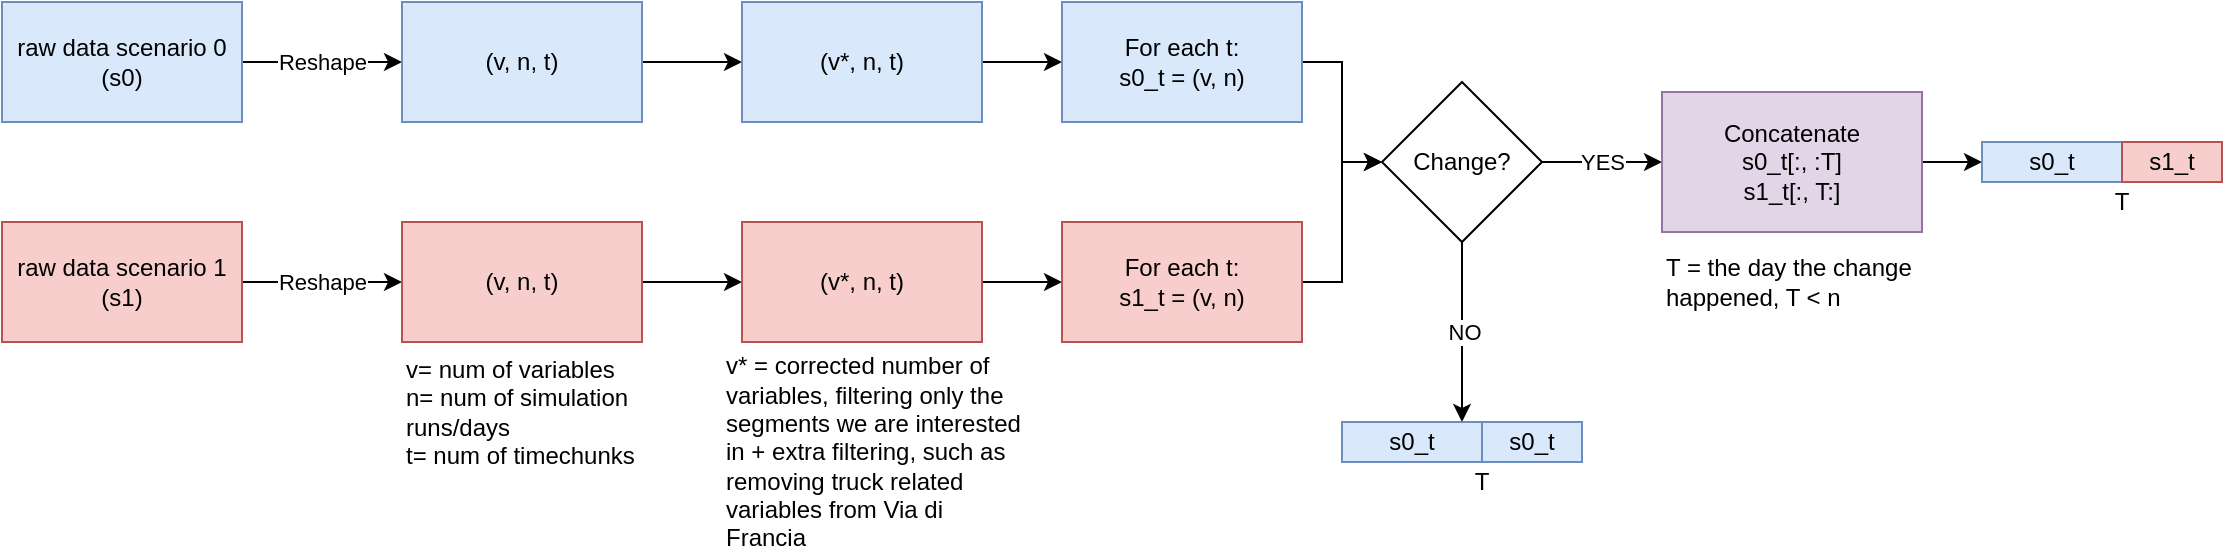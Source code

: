 <mxfile version="26.0.10">
  <diagram name="Page-1" id="EATrVy1hBsk_Wb-rNg2T">
    <mxGraphModel dx="1158" dy="784" grid="1" gridSize="10" guides="1" tooltips="1" connect="1" arrows="1" fold="1" page="1" pageScale="1" pageWidth="850" pageHeight="1100" math="0" shadow="0">
      <root>
        <mxCell id="0" />
        <mxCell id="1" parent="0" />
        <mxCell id="LFpNbYzianmv_HbRzkOO-3" value="Reshape" style="edgeStyle=orthogonalEdgeStyle;rounded=0;orthogonalLoop=1;jettySize=auto;html=1;" edge="1" parent="1" source="LFpNbYzianmv_HbRzkOO-1" target="LFpNbYzianmv_HbRzkOO-2">
          <mxGeometry relative="1" as="geometry" />
        </mxCell>
        <mxCell id="LFpNbYzianmv_HbRzkOO-1" value="raw data scenario 0 (s0)" style="rounded=0;whiteSpace=wrap;html=1;fillColor=#dae8fc;strokeColor=#6c8ebf;" vertex="1" parent="1">
          <mxGeometry x="200" y="250" width="120" height="60" as="geometry" />
        </mxCell>
        <mxCell id="LFpNbYzianmv_HbRzkOO-5" value="" style="edgeStyle=orthogonalEdgeStyle;rounded=0;orthogonalLoop=1;jettySize=auto;html=1;" edge="1" parent="1" source="LFpNbYzianmv_HbRzkOO-2" target="LFpNbYzianmv_HbRzkOO-4">
          <mxGeometry relative="1" as="geometry" />
        </mxCell>
        <mxCell id="LFpNbYzianmv_HbRzkOO-2" value="(v, n, t)" style="rounded=0;whiteSpace=wrap;html=1;fillColor=#dae8fc;strokeColor=#6c8ebf;" vertex="1" parent="1">
          <mxGeometry x="400" y="250" width="120" height="60" as="geometry" />
        </mxCell>
        <mxCell id="LFpNbYzianmv_HbRzkOO-7" value="" style="edgeStyle=orthogonalEdgeStyle;rounded=0;orthogonalLoop=1;jettySize=auto;html=1;" edge="1" parent="1" source="LFpNbYzianmv_HbRzkOO-4" target="LFpNbYzianmv_HbRzkOO-6">
          <mxGeometry relative="1" as="geometry" />
        </mxCell>
        <mxCell id="LFpNbYzianmv_HbRzkOO-4" value="(v*, n, t)" style="rounded=0;whiteSpace=wrap;html=1;fillColor=#dae8fc;strokeColor=#6c8ebf;" vertex="1" parent="1">
          <mxGeometry x="570" y="250" width="120" height="60" as="geometry" />
        </mxCell>
        <mxCell id="LFpNbYzianmv_HbRzkOO-17" value="" style="edgeStyle=orthogonalEdgeStyle;rounded=0;orthogonalLoop=1;jettySize=auto;html=1;" edge="1" parent="1" source="LFpNbYzianmv_HbRzkOO-6" target="LFpNbYzianmv_HbRzkOO-15">
          <mxGeometry relative="1" as="geometry" />
        </mxCell>
        <mxCell id="LFpNbYzianmv_HbRzkOO-6" value="For each t:&lt;div&gt;s0_t = (v, n)&lt;/div&gt;" style="rounded=0;whiteSpace=wrap;html=1;fillColor=#dae8fc;strokeColor=#6c8ebf;" vertex="1" parent="1">
          <mxGeometry x="730" y="250" width="120" height="60" as="geometry" />
        </mxCell>
        <mxCell id="LFpNbYzianmv_HbRzkOO-8" value="Reshape" style="edgeStyle=orthogonalEdgeStyle;rounded=0;orthogonalLoop=1;jettySize=auto;html=1;" edge="1" parent="1" source="LFpNbYzianmv_HbRzkOO-9" target="LFpNbYzianmv_HbRzkOO-11">
          <mxGeometry relative="1" as="geometry" />
        </mxCell>
        <mxCell id="LFpNbYzianmv_HbRzkOO-9" value="raw data scenario 1 (s1)" style="rounded=0;whiteSpace=wrap;html=1;fillColor=#f8cecc;strokeColor=#b85450;" vertex="1" parent="1">
          <mxGeometry x="200" y="360" width="120" height="60" as="geometry" />
        </mxCell>
        <mxCell id="LFpNbYzianmv_HbRzkOO-10" value="" style="edgeStyle=orthogonalEdgeStyle;rounded=0;orthogonalLoop=1;jettySize=auto;html=1;" edge="1" parent="1" source="LFpNbYzianmv_HbRzkOO-11" target="LFpNbYzianmv_HbRzkOO-13">
          <mxGeometry relative="1" as="geometry" />
        </mxCell>
        <mxCell id="LFpNbYzianmv_HbRzkOO-11" value="(v, n, t)" style="rounded=0;whiteSpace=wrap;html=1;fillColor=#f8cecc;strokeColor=#b85450;" vertex="1" parent="1">
          <mxGeometry x="400" y="360" width="120" height="60" as="geometry" />
        </mxCell>
        <mxCell id="LFpNbYzianmv_HbRzkOO-12" value="" style="edgeStyle=orthogonalEdgeStyle;rounded=0;orthogonalLoop=1;jettySize=auto;html=1;" edge="1" parent="1" source="LFpNbYzianmv_HbRzkOO-13" target="LFpNbYzianmv_HbRzkOO-14">
          <mxGeometry relative="1" as="geometry" />
        </mxCell>
        <mxCell id="LFpNbYzianmv_HbRzkOO-13" value="(v*, n, t)" style="rounded=0;whiteSpace=wrap;html=1;fillColor=#f8cecc;strokeColor=#b85450;" vertex="1" parent="1">
          <mxGeometry x="570" y="360" width="120" height="60" as="geometry" />
        </mxCell>
        <mxCell id="LFpNbYzianmv_HbRzkOO-16" value="" style="edgeStyle=orthogonalEdgeStyle;rounded=0;orthogonalLoop=1;jettySize=auto;html=1;" edge="1" parent="1" source="LFpNbYzianmv_HbRzkOO-14" target="LFpNbYzianmv_HbRzkOO-15">
          <mxGeometry relative="1" as="geometry" />
        </mxCell>
        <mxCell id="LFpNbYzianmv_HbRzkOO-14" value="For each t:&lt;div&gt;s1_t = (v, n)&lt;/div&gt;" style="rounded=0;whiteSpace=wrap;html=1;fillColor=#f8cecc;strokeColor=#b85450;" vertex="1" parent="1">
          <mxGeometry x="730" y="360" width="120" height="60" as="geometry" />
        </mxCell>
        <mxCell id="LFpNbYzianmv_HbRzkOO-19" value="YES" style="edgeStyle=orthogonalEdgeStyle;rounded=0;orthogonalLoop=1;jettySize=auto;html=1;" edge="1" parent="1" source="LFpNbYzianmv_HbRzkOO-15" target="LFpNbYzianmv_HbRzkOO-18">
          <mxGeometry relative="1" as="geometry" />
        </mxCell>
        <mxCell id="LFpNbYzianmv_HbRzkOO-21" value="NO" style="edgeStyle=orthogonalEdgeStyle;rounded=0;orthogonalLoop=1;jettySize=auto;html=1;" edge="1" parent="1" source="LFpNbYzianmv_HbRzkOO-15">
          <mxGeometry relative="1" as="geometry">
            <mxPoint x="930" y="460" as="targetPoint" />
          </mxGeometry>
        </mxCell>
        <mxCell id="LFpNbYzianmv_HbRzkOO-15" value="Change?" style="rhombus;whiteSpace=wrap;html=1;rounded=0;" vertex="1" parent="1">
          <mxGeometry x="890" y="290" width="80" height="80" as="geometry" />
        </mxCell>
        <mxCell id="LFpNbYzianmv_HbRzkOO-30" value="" style="edgeStyle=orthogonalEdgeStyle;rounded=0;orthogonalLoop=1;jettySize=auto;html=1;" edge="1" parent="1" source="LFpNbYzianmv_HbRzkOO-18" target="LFpNbYzianmv_HbRzkOO-27">
          <mxGeometry relative="1" as="geometry" />
        </mxCell>
        <mxCell id="LFpNbYzianmv_HbRzkOO-18" value="Concatenate&lt;div&gt;&lt;div&gt;s0_t[:, :T]&lt;/div&gt;&lt;div&gt;s1_t[:, T:]&lt;/div&gt;&lt;/div&gt;" style="whiteSpace=wrap;html=1;rounded=0;fillColor=#e1d5e7;strokeColor=#9673a6;" vertex="1" parent="1">
          <mxGeometry x="1030" y="295" width="130" height="70" as="geometry" />
        </mxCell>
        <mxCell id="LFpNbYzianmv_HbRzkOO-23" value="v= num of variables&lt;div&gt;n= num of simulation runs/days&lt;/div&gt;&lt;div&gt;t= num of timechunks&lt;/div&gt;" style="text;html=1;align=left;verticalAlign=middle;whiteSpace=wrap;rounded=0;" vertex="1" parent="1">
          <mxGeometry x="400" y="440" width="130" height="30" as="geometry" />
        </mxCell>
        <mxCell id="LFpNbYzianmv_HbRzkOO-24" value="v* = corrected number of variables, filtering only the segments we are interested in + extra filtering, such as removing truck related variables from Via di Francia" style="text;html=1;align=left;verticalAlign=middle;whiteSpace=wrap;rounded=0;" vertex="1" parent="1">
          <mxGeometry x="560" y="460" width="150" height="30" as="geometry" />
        </mxCell>
        <mxCell id="LFpNbYzianmv_HbRzkOO-25" value="T =&amp;nbsp;&lt;span style=&quot;text-align: center;&quot;&gt;the day the change happened, T &amp;lt; n&lt;/span&gt;" style="text;html=1;align=left;verticalAlign=middle;whiteSpace=wrap;rounded=0;" vertex="1" parent="1">
          <mxGeometry x="1030" y="375" width="130" height="30" as="geometry" />
        </mxCell>
        <mxCell id="LFpNbYzianmv_HbRzkOO-29" value="" style="group" vertex="1" connectable="0" parent="1">
          <mxGeometry x="1190" y="320" width="120" height="20" as="geometry" />
        </mxCell>
        <mxCell id="LFpNbYzianmv_HbRzkOO-27" value="s0_t" style="rounded=0;whiteSpace=wrap;html=1;fillColor=#dae8fc;strokeColor=#6c8ebf;" vertex="1" parent="LFpNbYzianmv_HbRzkOO-29">
          <mxGeometry width="70" height="20" as="geometry" />
        </mxCell>
        <mxCell id="LFpNbYzianmv_HbRzkOO-28" value="s1_t" style="rounded=0;whiteSpace=wrap;html=1;fillColor=#f8cecc;strokeColor=#b85450;" vertex="1" parent="LFpNbYzianmv_HbRzkOO-29">
          <mxGeometry x="70" width="50" height="20" as="geometry" />
        </mxCell>
        <mxCell id="LFpNbYzianmv_HbRzkOO-31" value="s0_t" style="rounded=0;whiteSpace=wrap;html=1;fillColor=#dae8fc;strokeColor=#6c8ebf;" vertex="1" parent="1">
          <mxGeometry x="870" y="460" width="70" height="20" as="geometry" />
        </mxCell>
        <mxCell id="LFpNbYzianmv_HbRzkOO-32" value="s0_t" style="rounded=0;whiteSpace=wrap;html=1;fillColor=#dae8fc;strokeColor=#6c8ebf;" vertex="1" parent="1">
          <mxGeometry x="940" y="460" width="50" height="20" as="geometry" />
        </mxCell>
        <mxCell id="LFpNbYzianmv_HbRzkOO-33" value="T" style="text;html=1;align=center;verticalAlign=middle;whiteSpace=wrap;rounded=0;" vertex="1" parent="1">
          <mxGeometry x="910" y="480" width="60" height="20" as="geometry" />
        </mxCell>
        <mxCell id="LFpNbYzianmv_HbRzkOO-34" value="T" style="text;html=1;align=center;verticalAlign=middle;whiteSpace=wrap;rounded=0;" vertex="1" parent="1">
          <mxGeometry x="1235" y="340" width="50" height="20" as="geometry" />
        </mxCell>
      </root>
    </mxGraphModel>
  </diagram>
</mxfile>
